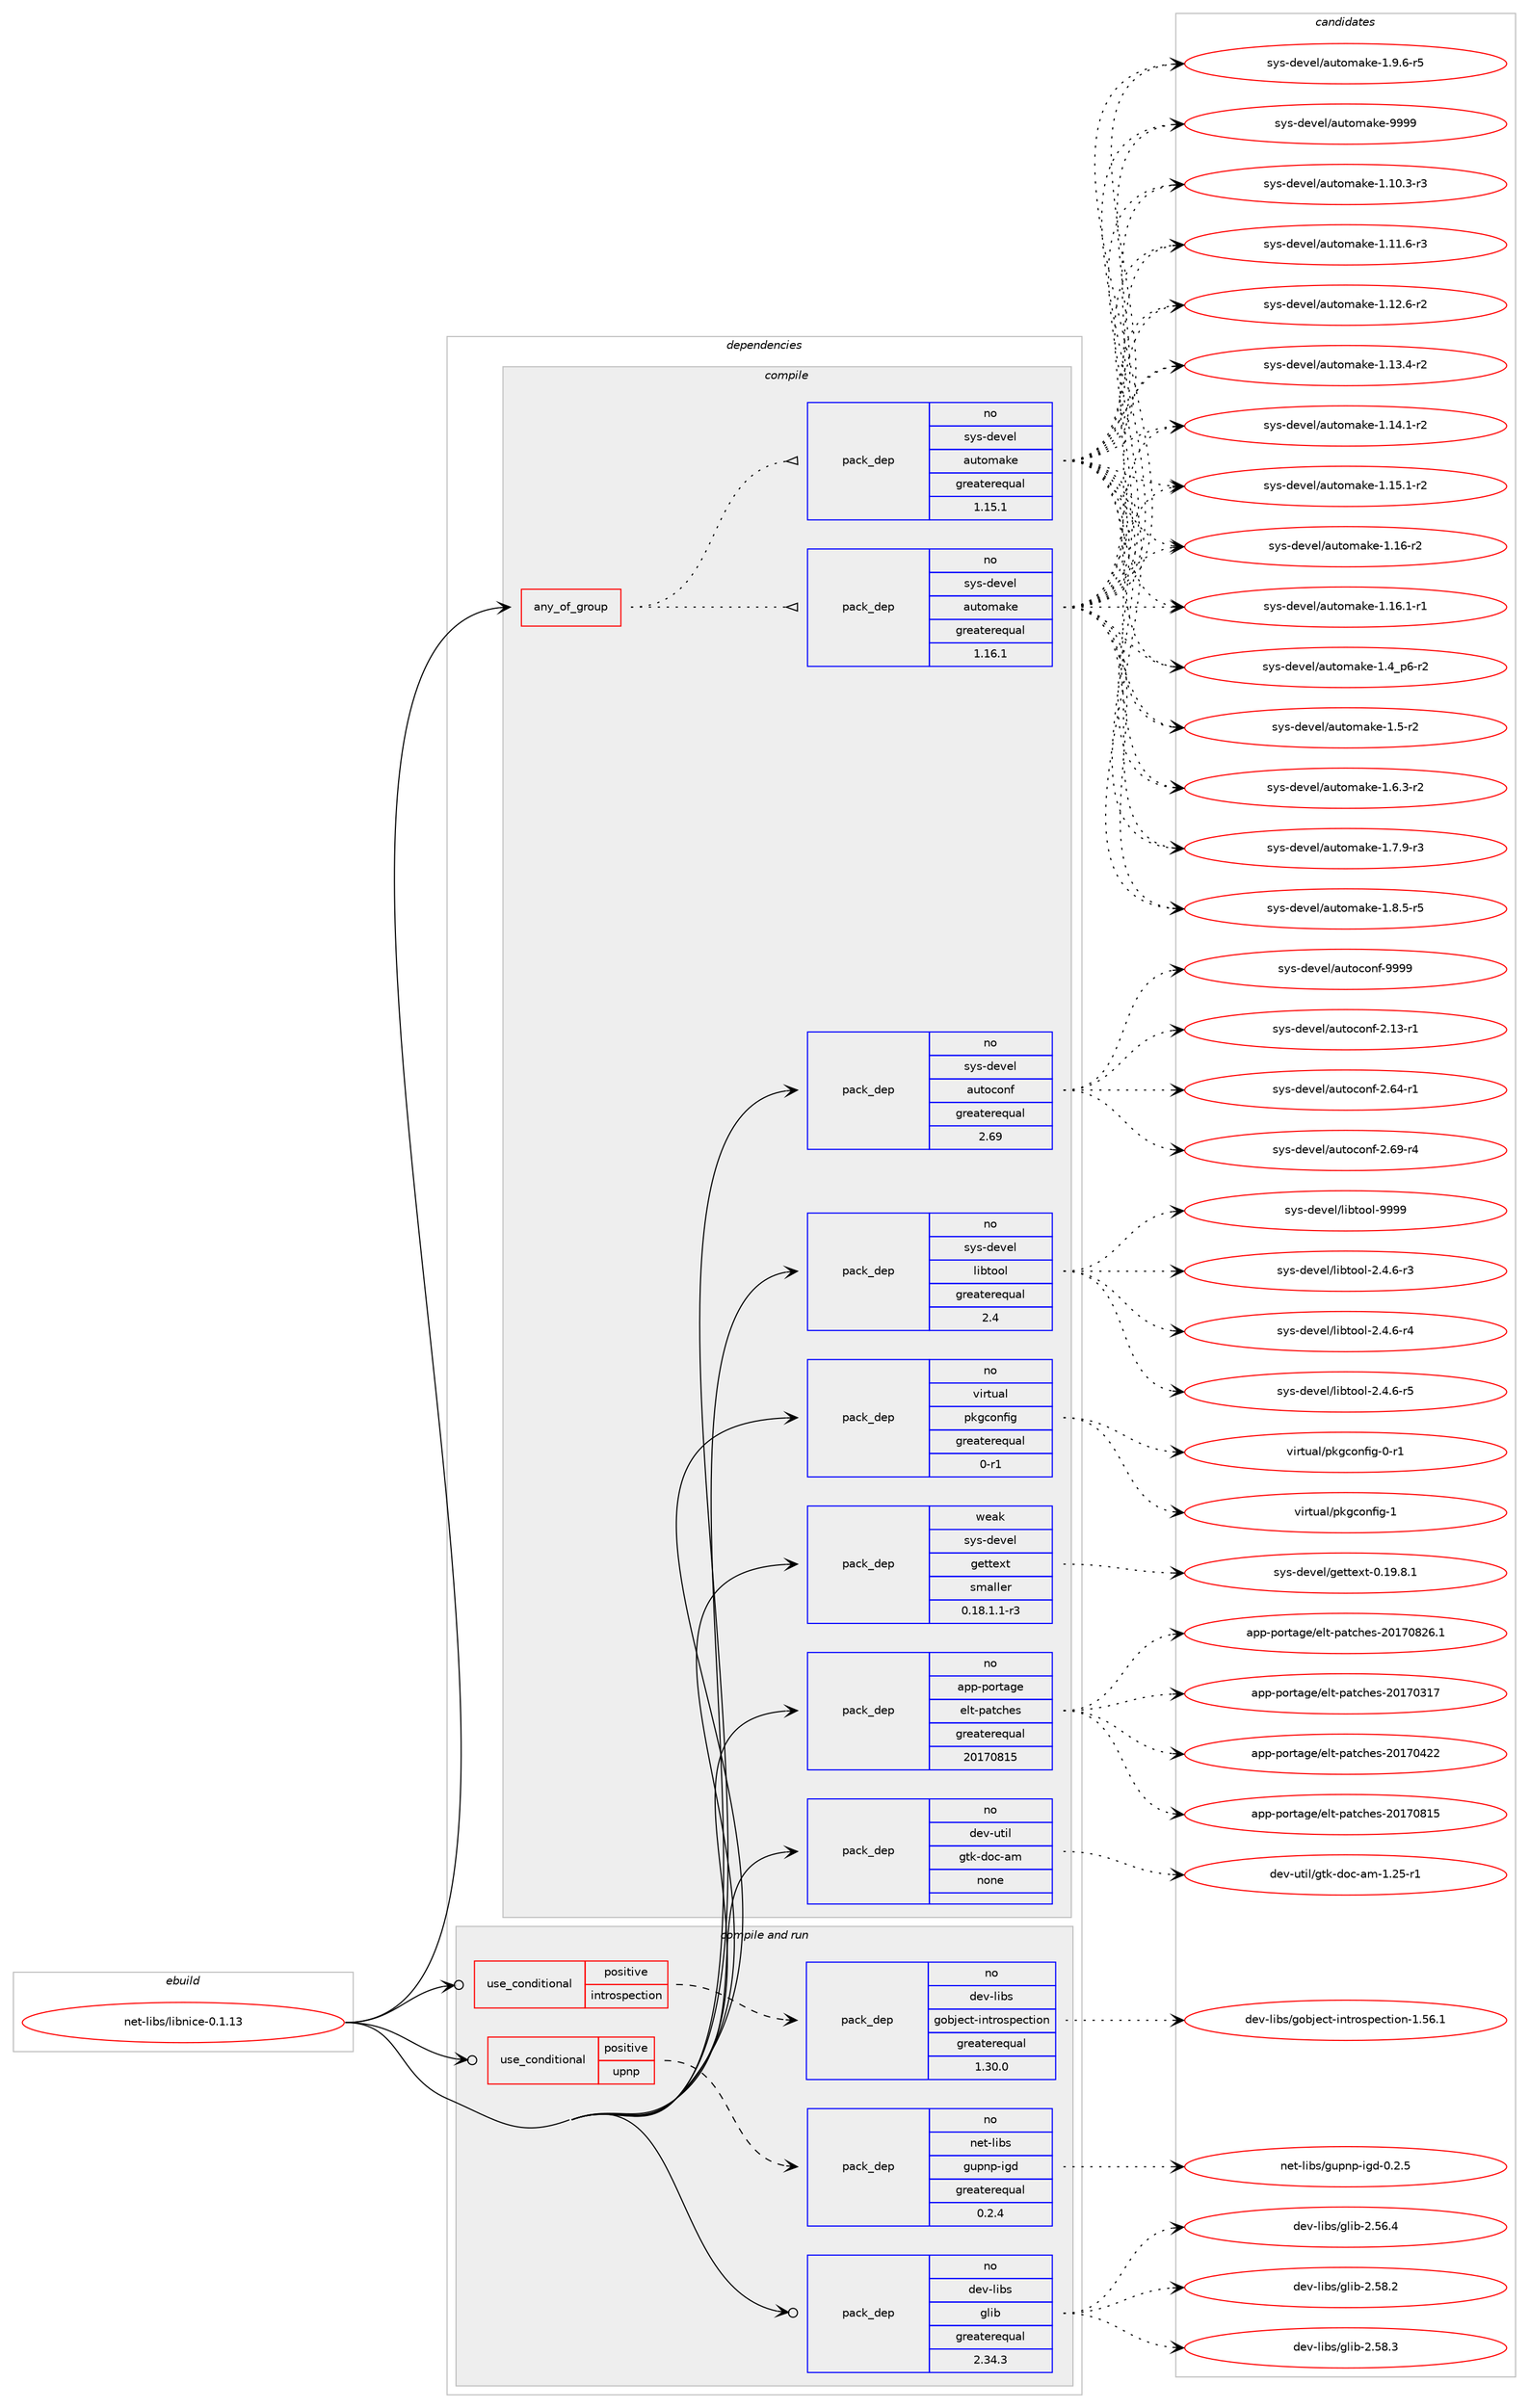 digraph prolog {

# *************
# Graph options
# *************

newrank=true;
concentrate=true;
compound=true;
graph [rankdir=LR,fontname=Helvetica,fontsize=10,ranksep=1.5];#, ranksep=2.5, nodesep=0.2];
edge  [arrowhead=vee];
node  [fontname=Helvetica,fontsize=10];

# **********
# The ebuild
# **********

subgraph cluster_leftcol {
color=gray;
rank=same;
label=<<i>ebuild</i>>;
id [label="net-libs/libnice-0.1.13", color=red, width=4, href="../net-libs/libnice-0.1.13.svg"];
}

# ****************
# The dependencies
# ****************

subgraph cluster_midcol {
color=gray;
label=<<i>dependencies</i>>;
subgraph cluster_compile {
fillcolor="#eeeeee";
style=filled;
label=<<i>compile</i>>;
subgraph any26139 {
dependency1659970 [label=<<TABLE BORDER="0" CELLBORDER="1" CELLSPACING="0" CELLPADDING="4"><TR><TD CELLPADDING="10">any_of_group</TD></TR></TABLE>>, shape=none, color=red];subgraph pack1186809 {
dependency1659971 [label=<<TABLE BORDER="0" CELLBORDER="1" CELLSPACING="0" CELLPADDING="4" WIDTH="220"><TR><TD ROWSPAN="6" CELLPADDING="30">pack_dep</TD></TR><TR><TD WIDTH="110">no</TD></TR><TR><TD>sys-devel</TD></TR><TR><TD>automake</TD></TR><TR><TD>greaterequal</TD></TR><TR><TD>1.16.1</TD></TR></TABLE>>, shape=none, color=blue];
}
dependency1659970:e -> dependency1659971:w [weight=20,style="dotted",arrowhead="oinv"];
subgraph pack1186810 {
dependency1659972 [label=<<TABLE BORDER="0" CELLBORDER="1" CELLSPACING="0" CELLPADDING="4" WIDTH="220"><TR><TD ROWSPAN="6" CELLPADDING="30">pack_dep</TD></TR><TR><TD WIDTH="110">no</TD></TR><TR><TD>sys-devel</TD></TR><TR><TD>automake</TD></TR><TR><TD>greaterequal</TD></TR><TR><TD>1.15.1</TD></TR></TABLE>>, shape=none, color=blue];
}
dependency1659970:e -> dependency1659972:w [weight=20,style="dotted",arrowhead="oinv"];
}
id:e -> dependency1659970:w [weight=20,style="solid",arrowhead="vee"];
subgraph pack1186811 {
dependency1659973 [label=<<TABLE BORDER="0" CELLBORDER="1" CELLSPACING="0" CELLPADDING="4" WIDTH="220"><TR><TD ROWSPAN="6" CELLPADDING="30">pack_dep</TD></TR><TR><TD WIDTH="110">no</TD></TR><TR><TD>app-portage</TD></TR><TR><TD>elt-patches</TD></TR><TR><TD>greaterequal</TD></TR><TR><TD>20170815</TD></TR></TABLE>>, shape=none, color=blue];
}
id:e -> dependency1659973:w [weight=20,style="solid",arrowhead="vee"];
subgraph pack1186812 {
dependency1659974 [label=<<TABLE BORDER="0" CELLBORDER="1" CELLSPACING="0" CELLPADDING="4" WIDTH="220"><TR><TD ROWSPAN="6" CELLPADDING="30">pack_dep</TD></TR><TR><TD WIDTH="110">no</TD></TR><TR><TD>dev-util</TD></TR><TR><TD>gtk-doc-am</TD></TR><TR><TD>none</TD></TR><TR><TD></TD></TR></TABLE>>, shape=none, color=blue];
}
id:e -> dependency1659974:w [weight=20,style="solid",arrowhead="vee"];
subgraph pack1186813 {
dependency1659975 [label=<<TABLE BORDER="0" CELLBORDER="1" CELLSPACING="0" CELLPADDING="4" WIDTH="220"><TR><TD ROWSPAN="6" CELLPADDING="30">pack_dep</TD></TR><TR><TD WIDTH="110">no</TD></TR><TR><TD>sys-devel</TD></TR><TR><TD>autoconf</TD></TR><TR><TD>greaterequal</TD></TR><TR><TD>2.69</TD></TR></TABLE>>, shape=none, color=blue];
}
id:e -> dependency1659975:w [weight=20,style="solid",arrowhead="vee"];
subgraph pack1186814 {
dependency1659976 [label=<<TABLE BORDER="0" CELLBORDER="1" CELLSPACING="0" CELLPADDING="4" WIDTH="220"><TR><TD ROWSPAN="6" CELLPADDING="30">pack_dep</TD></TR><TR><TD WIDTH="110">no</TD></TR><TR><TD>sys-devel</TD></TR><TR><TD>libtool</TD></TR><TR><TD>greaterequal</TD></TR><TR><TD>2.4</TD></TR></TABLE>>, shape=none, color=blue];
}
id:e -> dependency1659976:w [weight=20,style="solid",arrowhead="vee"];
subgraph pack1186815 {
dependency1659977 [label=<<TABLE BORDER="0" CELLBORDER="1" CELLSPACING="0" CELLPADDING="4" WIDTH="220"><TR><TD ROWSPAN="6" CELLPADDING="30">pack_dep</TD></TR><TR><TD WIDTH="110">no</TD></TR><TR><TD>virtual</TD></TR><TR><TD>pkgconfig</TD></TR><TR><TD>greaterequal</TD></TR><TR><TD>0-r1</TD></TR></TABLE>>, shape=none, color=blue];
}
id:e -> dependency1659977:w [weight=20,style="solid",arrowhead="vee"];
subgraph pack1186816 {
dependency1659978 [label=<<TABLE BORDER="0" CELLBORDER="1" CELLSPACING="0" CELLPADDING="4" WIDTH="220"><TR><TD ROWSPAN="6" CELLPADDING="30">pack_dep</TD></TR><TR><TD WIDTH="110">weak</TD></TR><TR><TD>sys-devel</TD></TR><TR><TD>gettext</TD></TR><TR><TD>smaller</TD></TR><TR><TD>0.18.1.1-r3</TD></TR></TABLE>>, shape=none, color=blue];
}
id:e -> dependency1659978:w [weight=20,style="solid",arrowhead="vee"];
}
subgraph cluster_compileandrun {
fillcolor="#eeeeee";
style=filled;
label=<<i>compile and run</i>>;
subgraph cond446234 {
dependency1659979 [label=<<TABLE BORDER="0" CELLBORDER="1" CELLSPACING="0" CELLPADDING="4"><TR><TD ROWSPAN="3" CELLPADDING="10">use_conditional</TD></TR><TR><TD>positive</TD></TR><TR><TD>introspection</TD></TR></TABLE>>, shape=none, color=red];
subgraph pack1186817 {
dependency1659980 [label=<<TABLE BORDER="0" CELLBORDER="1" CELLSPACING="0" CELLPADDING="4" WIDTH="220"><TR><TD ROWSPAN="6" CELLPADDING="30">pack_dep</TD></TR><TR><TD WIDTH="110">no</TD></TR><TR><TD>dev-libs</TD></TR><TR><TD>gobject-introspection</TD></TR><TR><TD>greaterequal</TD></TR><TR><TD>1.30.0</TD></TR></TABLE>>, shape=none, color=blue];
}
dependency1659979:e -> dependency1659980:w [weight=20,style="dashed",arrowhead="vee"];
}
id:e -> dependency1659979:w [weight=20,style="solid",arrowhead="odotvee"];
subgraph cond446235 {
dependency1659981 [label=<<TABLE BORDER="0" CELLBORDER="1" CELLSPACING="0" CELLPADDING="4"><TR><TD ROWSPAN="3" CELLPADDING="10">use_conditional</TD></TR><TR><TD>positive</TD></TR><TR><TD>upnp</TD></TR></TABLE>>, shape=none, color=red];
subgraph pack1186818 {
dependency1659982 [label=<<TABLE BORDER="0" CELLBORDER="1" CELLSPACING="0" CELLPADDING="4" WIDTH="220"><TR><TD ROWSPAN="6" CELLPADDING="30">pack_dep</TD></TR><TR><TD WIDTH="110">no</TD></TR><TR><TD>net-libs</TD></TR><TR><TD>gupnp-igd</TD></TR><TR><TD>greaterequal</TD></TR><TR><TD>0.2.4</TD></TR></TABLE>>, shape=none, color=blue];
}
dependency1659981:e -> dependency1659982:w [weight=20,style="dashed",arrowhead="vee"];
}
id:e -> dependency1659981:w [weight=20,style="solid",arrowhead="odotvee"];
subgraph pack1186819 {
dependency1659983 [label=<<TABLE BORDER="0" CELLBORDER="1" CELLSPACING="0" CELLPADDING="4" WIDTH="220"><TR><TD ROWSPAN="6" CELLPADDING="30">pack_dep</TD></TR><TR><TD WIDTH="110">no</TD></TR><TR><TD>dev-libs</TD></TR><TR><TD>glib</TD></TR><TR><TD>greaterequal</TD></TR><TR><TD>2.34.3</TD></TR></TABLE>>, shape=none, color=blue];
}
id:e -> dependency1659983:w [weight=20,style="solid",arrowhead="odotvee"];
}
subgraph cluster_run {
fillcolor="#eeeeee";
style=filled;
label=<<i>run</i>>;
}
}

# **************
# The candidates
# **************

subgraph cluster_choices {
rank=same;
color=gray;
label=<<i>candidates</i>>;

subgraph choice1186809 {
color=black;
nodesep=1;
choice11512111545100101118101108479711711611110997107101454946494846514511451 [label="sys-devel/automake-1.10.3-r3", color=red, width=4,href="../sys-devel/automake-1.10.3-r3.svg"];
choice11512111545100101118101108479711711611110997107101454946494946544511451 [label="sys-devel/automake-1.11.6-r3", color=red, width=4,href="../sys-devel/automake-1.11.6-r3.svg"];
choice11512111545100101118101108479711711611110997107101454946495046544511450 [label="sys-devel/automake-1.12.6-r2", color=red, width=4,href="../sys-devel/automake-1.12.6-r2.svg"];
choice11512111545100101118101108479711711611110997107101454946495146524511450 [label="sys-devel/automake-1.13.4-r2", color=red, width=4,href="../sys-devel/automake-1.13.4-r2.svg"];
choice11512111545100101118101108479711711611110997107101454946495246494511450 [label="sys-devel/automake-1.14.1-r2", color=red, width=4,href="../sys-devel/automake-1.14.1-r2.svg"];
choice11512111545100101118101108479711711611110997107101454946495346494511450 [label="sys-devel/automake-1.15.1-r2", color=red, width=4,href="../sys-devel/automake-1.15.1-r2.svg"];
choice1151211154510010111810110847971171161111099710710145494649544511450 [label="sys-devel/automake-1.16-r2", color=red, width=4,href="../sys-devel/automake-1.16-r2.svg"];
choice11512111545100101118101108479711711611110997107101454946495446494511449 [label="sys-devel/automake-1.16.1-r1", color=red, width=4,href="../sys-devel/automake-1.16.1-r1.svg"];
choice115121115451001011181011084797117116111109971071014549465295112544511450 [label="sys-devel/automake-1.4_p6-r2", color=red, width=4,href="../sys-devel/automake-1.4_p6-r2.svg"];
choice11512111545100101118101108479711711611110997107101454946534511450 [label="sys-devel/automake-1.5-r2", color=red, width=4,href="../sys-devel/automake-1.5-r2.svg"];
choice115121115451001011181011084797117116111109971071014549465446514511450 [label="sys-devel/automake-1.6.3-r2", color=red, width=4,href="../sys-devel/automake-1.6.3-r2.svg"];
choice115121115451001011181011084797117116111109971071014549465546574511451 [label="sys-devel/automake-1.7.9-r3", color=red, width=4,href="../sys-devel/automake-1.7.9-r3.svg"];
choice115121115451001011181011084797117116111109971071014549465646534511453 [label="sys-devel/automake-1.8.5-r5", color=red, width=4,href="../sys-devel/automake-1.8.5-r5.svg"];
choice115121115451001011181011084797117116111109971071014549465746544511453 [label="sys-devel/automake-1.9.6-r5", color=red, width=4,href="../sys-devel/automake-1.9.6-r5.svg"];
choice115121115451001011181011084797117116111109971071014557575757 [label="sys-devel/automake-9999", color=red, width=4,href="../sys-devel/automake-9999.svg"];
dependency1659971:e -> choice11512111545100101118101108479711711611110997107101454946494846514511451:w [style=dotted,weight="100"];
dependency1659971:e -> choice11512111545100101118101108479711711611110997107101454946494946544511451:w [style=dotted,weight="100"];
dependency1659971:e -> choice11512111545100101118101108479711711611110997107101454946495046544511450:w [style=dotted,weight="100"];
dependency1659971:e -> choice11512111545100101118101108479711711611110997107101454946495146524511450:w [style=dotted,weight="100"];
dependency1659971:e -> choice11512111545100101118101108479711711611110997107101454946495246494511450:w [style=dotted,weight="100"];
dependency1659971:e -> choice11512111545100101118101108479711711611110997107101454946495346494511450:w [style=dotted,weight="100"];
dependency1659971:e -> choice1151211154510010111810110847971171161111099710710145494649544511450:w [style=dotted,weight="100"];
dependency1659971:e -> choice11512111545100101118101108479711711611110997107101454946495446494511449:w [style=dotted,weight="100"];
dependency1659971:e -> choice115121115451001011181011084797117116111109971071014549465295112544511450:w [style=dotted,weight="100"];
dependency1659971:e -> choice11512111545100101118101108479711711611110997107101454946534511450:w [style=dotted,weight="100"];
dependency1659971:e -> choice115121115451001011181011084797117116111109971071014549465446514511450:w [style=dotted,weight="100"];
dependency1659971:e -> choice115121115451001011181011084797117116111109971071014549465546574511451:w [style=dotted,weight="100"];
dependency1659971:e -> choice115121115451001011181011084797117116111109971071014549465646534511453:w [style=dotted,weight="100"];
dependency1659971:e -> choice115121115451001011181011084797117116111109971071014549465746544511453:w [style=dotted,weight="100"];
dependency1659971:e -> choice115121115451001011181011084797117116111109971071014557575757:w [style=dotted,weight="100"];
}
subgraph choice1186810 {
color=black;
nodesep=1;
choice11512111545100101118101108479711711611110997107101454946494846514511451 [label="sys-devel/automake-1.10.3-r3", color=red, width=4,href="../sys-devel/automake-1.10.3-r3.svg"];
choice11512111545100101118101108479711711611110997107101454946494946544511451 [label="sys-devel/automake-1.11.6-r3", color=red, width=4,href="../sys-devel/automake-1.11.6-r3.svg"];
choice11512111545100101118101108479711711611110997107101454946495046544511450 [label="sys-devel/automake-1.12.6-r2", color=red, width=4,href="../sys-devel/automake-1.12.6-r2.svg"];
choice11512111545100101118101108479711711611110997107101454946495146524511450 [label="sys-devel/automake-1.13.4-r2", color=red, width=4,href="../sys-devel/automake-1.13.4-r2.svg"];
choice11512111545100101118101108479711711611110997107101454946495246494511450 [label="sys-devel/automake-1.14.1-r2", color=red, width=4,href="../sys-devel/automake-1.14.1-r2.svg"];
choice11512111545100101118101108479711711611110997107101454946495346494511450 [label="sys-devel/automake-1.15.1-r2", color=red, width=4,href="../sys-devel/automake-1.15.1-r2.svg"];
choice1151211154510010111810110847971171161111099710710145494649544511450 [label="sys-devel/automake-1.16-r2", color=red, width=4,href="../sys-devel/automake-1.16-r2.svg"];
choice11512111545100101118101108479711711611110997107101454946495446494511449 [label="sys-devel/automake-1.16.1-r1", color=red, width=4,href="../sys-devel/automake-1.16.1-r1.svg"];
choice115121115451001011181011084797117116111109971071014549465295112544511450 [label="sys-devel/automake-1.4_p6-r2", color=red, width=4,href="../sys-devel/automake-1.4_p6-r2.svg"];
choice11512111545100101118101108479711711611110997107101454946534511450 [label="sys-devel/automake-1.5-r2", color=red, width=4,href="../sys-devel/automake-1.5-r2.svg"];
choice115121115451001011181011084797117116111109971071014549465446514511450 [label="sys-devel/automake-1.6.3-r2", color=red, width=4,href="../sys-devel/automake-1.6.3-r2.svg"];
choice115121115451001011181011084797117116111109971071014549465546574511451 [label="sys-devel/automake-1.7.9-r3", color=red, width=4,href="../sys-devel/automake-1.7.9-r3.svg"];
choice115121115451001011181011084797117116111109971071014549465646534511453 [label="sys-devel/automake-1.8.5-r5", color=red, width=4,href="../sys-devel/automake-1.8.5-r5.svg"];
choice115121115451001011181011084797117116111109971071014549465746544511453 [label="sys-devel/automake-1.9.6-r5", color=red, width=4,href="../sys-devel/automake-1.9.6-r5.svg"];
choice115121115451001011181011084797117116111109971071014557575757 [label="sys-devel/automake-9999", color=red, width=4,href="../sys-devel/automake-9999.svg"];
dependency1659972:e -> choice11512111545100101118101108479711711611110997107101454946494846514511451:w [style=dotted,weight="100"];
dependency1659972:e -> choice11512111545100101118101108479711711611110997107101454946494946544511451:w [style=dotted,weight="100"];
dependency1659972:e -> choice11512111545100101118101108479711711611110997107101454946495046544511450:w [style=dotted,weight="100"];
dependency1659972:e -> choice11512111545100101118101108479711711611110997107101454946495146524511450:w [style=dotted,weight="100"];
dependency1659972:e -> choice11512111545100101118101108479711711611110997107101454946495246494511450:w [style=dotted,weight="100"];
dependency1659972:e -> choice11512111545100101118101108479711711611110997107101454946495346494511450:w [style=dotted,weight="100"];
dependency1659972:e -> choice1151211154510010111810110847971171161111099710710145494649544511450:w [style=dotted,weight="100"];
dependency1659972:e -> choice11512111545100101118101108479711711611110997107101454946495446494511449:w [style=dotted,weight="100"];
dependency1659972:e -> choice115121115451001011181011084797117116111109971071014549465295112544511450:w [style=dotted,weight="100"];
dependency1659972:e -> choice11512111545100101118101108479711711611110997107101454946534511450:w [style=dotted,weight="100"];
dependency1659972:e -> choice115121115451001011181011084797117116111109971071014549465446514511450:w [style=dotted,weight="100"];
dependency1659972:e -> choice115121115451001011181011084797117116111109971071014549465546574511451:w [style=dotted,weight="100"];
dependency1659972:e -> choice115121115451001011181011084797117116111109971071014549465646534511453:w [style=dotted,weight="100"];
dependency1659972:e -> choice115121115451001011181011084797117116111109971071014549465746544511453:w [style=dotted,weight="100"];
dependency1659972:e -> choice115121115451001011181011084797117116111109971071014557575757:w [style=dotted,weight="100"];
}
subgraph choice1186811 {
color=black;
nodesep=1;
choice97112112451121111141169710310147101108116451129711699104101115455048495548514955 [label="app-portage/elt-patches-20170317", color=red, width=4,href="../app-portage/elt-patches-20170317.svg"];
choice97112112451121111141169710310147101108116451129711699104101115455048495548525050 [label="app-portage/elt-patches-20170422", color=red, width=4,href="../app-portage/elt-patches-20170422.svg"];
choice97112112451121111141169710310147101108116451129711699104101115455048495548564953 [label="app-portage/elt-patches-20170815", color=red, width=4,href="../app-portage/elt-patches-20170815.svg"];
choice971121124511211111411697103101471011081164511297116991041011154550484955485650544649 [label="app-portage/elt-patches-20170826.1", color=red, width=4,href="../app-portage/elt-patches-20170826.1.svg"];
dependency1659973:e -> choice97112112451121111141169710310147101108116451129711699104101115455048495548514955:w [style=dotted,weight="100"];
dependency1659973:e -> choice97112112451121111141169710310147101108116451129711699104101115455048495548525050:w [style=dotted,weight="100"];
dependency1659973:e -> choice97112112451121111141169710310147101108116451129711699104101115455048495548564953:w [style=dotted,weight="100"];
dependency1659973:e -> choice971121124511211111411697103101471011081164511297116991041011154550484955485650544649:w [style=dotted,weight="100"];
}
subgraph choice1186812 {
color=black;
nodesep=1;
choice10010111845117116105108471031161074510011199459710945494650534511449 [label="dev-util/gtk-doc-am-1.25-r1", color=red, width=4,href="../dev-util/gtk-doc-am-1.25-r1.svg"];
dependency1659974:e -> choice10010111845117116105108471031161074510011199459710945494650534511449:w [style=dotted,weight="100"];
}
subgraph choice1186813 {
color=black;
nodesep=1;
choice1151211154510010111810110847971171161119911111010245504649514511449 [label="sys-devel/autoconf-2.13-r1", color=red, width=4,href="../sys-devel/autoconf-2.13-r1.svg"];
choice1151211154510010111810110847971171161119911111010245504654524511449 [label="sys-devel/autoconf-2.64-r1", color=red, width=4,href="../sys-devel/autoconf-2.64-r1.svg"];
choice1151211154510010111810110847971171161119911111010245504654574511452 [label="sys-devel/autoconf-2.69-r4", color=red, width=4,href="../sys-devel/autoconf-2.69-r4.svg"];
choice115121115451001011181011084797117116111991111101024557575757 [label="sys-devel/autoconf-9999", color=red, width=4,href="../sys-devel/autoconf-9999.svg"];
dependency1659975:e -> choice1151211154510010111810110847971171161119911111010245504649514511449:w [style=dotted,weight="100"];
dependency1659975:e -> choice1151211154510010111810110847971171161119911111010245504654524511449:w [style=dotted,weight="100"];
dependency1659975:e -> choice1151211154510010111810110847971171161119911111010245504654574511452:w [style=dotted,weight="100"];
dependency1659975:e -> choice115121115451001011181011084797117116111991111101024557575757:w [style=dotted,weight="100"];
}
subgraph choice1186814 {
color=black;
nodesep=1;
choice1151211154510010111810110847108105981161111111084550465246544511451 [label="sys-devel/libtool-2.4.6-r3", color=red, width=4,href="../sys-devel/libtool-2.4.6-r3.svg"];
choice1151211154510010111810110847108105981161111111084550465246544511452 [label="sys-devel/libtool-2.4.6-r4", color=red, width=4,href="../sys-devel/libtool-2.4.6-r4.svg"];
choice1151211154510010111810110847108105981161111111084550465246544511453 [label="sys-devel/libtool-2.4.6-r5", color=red, width=4,href="../sys-devel/libtool-2.4.6-r5.svg"];
choice1151211154510010111810110847108105981161111111084557575757 [label="sys-devel/libtool-9999", color=red, width=4,href="../sys-devel/libtool-9999.svg"];
dependency1659976:e -> choice1151211154510010111810110847108105981161111111084550465246544511451:w [style=dotted,weight="100"];
dependency1659976:e -> choice1151211154510010111810110847108105981161111111084550465246544511452:w [style=dotted,weight="100"];
dependency1659976:e -> choice1151211154510010111810110847108105981161111111084550465246544511453:w [style=dotted,weight="100"];
dependency1659976:e -> choice1151211154510010111810110847108105981161111111084557575757:w [style=dotted,weight="100"];
}
subgraph choice1186815 {
color=black;
nodesep=1;
choice11810511411611797108471121071039911111010210510345484511449 [label="virtual/pkgconfig-0-r1", color=red, width=4,href="../virtual/pkgconfig-0-r1.svg"];
choice1181051141161179710847112107103991111101021051034549 [label="virtual/pkgconfig-1", color=red, width=4,href="../virtual/pkgconfig-1.svg"];
dependency1659977:e -> choice11810511411611797108471121071039911111010210510345484511449:w [style=dotted,weight="100"];
dependency1659977:e -> choice1181051141161179710847112107103991111101021051034549:w [style=dotted,weight="100"];
}
subgraph choice1186816 {
color=black;
nodesep=1;
choice1151211154510010111810110847103101116116101120116454846495746564649 [label="sys-devel/gettext-0.19.8.1", color=red, width=4,href="../sys-devel/gettext-0.19.8.1.svg"];
dependency1659978:e -> choice1151211154510010111810110847103101116116101120116454846495746564649:w [style=dotted,weight="100"];
}
subgraph choice1186817 {
color=black;
nodesep=1;
choice1001011184510810598115471031119810610199116451051101161141111151121019911610511111045494653544649 [label="dev-libs/gobject-introspection-1.56.1", color=red, width=4,href="../dev-libs/gobject-introspection-1.56.1.svg"];
dependency1659980:e -> choice1001011184510810598115471031119810610199116451051101161141111151121019911610511111045494653544649:w [style=dotted,weight="100"];
}
subgraph choice1186818 {
color=black;
nodesep=1;
choice11010111645108105981154710311711211011245105103100454846504653 [label="net-libs/gupnp-igd-0.2.5", color=red, width=4,href="../net-libs/gupnp-igd-0.2.5.svg"];
dependency1659982:e -> choice11010111645108105981154710311711211011245105103100454846504653:w [style=dotted,weight="100"];
}
subgraph choice1186819 {
color=black;
nodesep=1;
choice1001011184510810598115471031081059845504653544652 [label="dev-libs/glib-2.56.4", color=red, width=4,href="../dev-libs/glib-2.56.4.svg"];
choice1001011184510810598115471031081059845504653564650 [label="dev-libs/glib-2.58.2", color=red, width=4,href="../dev-libs/glib-2.58.2.svg"];
choice1001011184510810598115471031081059845504653564651 [label="dev-libs/glib-2.58.3", color=red, width=4,href="../dev-libs/glib-2.58.3.svg"];
dependency1659983:e -> choice1001011184510810598115471031081059845504653544652:w [style=dotted,weight="100"];
dependency1659983:e -> choice1001011184510810598115471031081059845504653564650:w [style=dotted,weight="100"];
dependency1659983:e -> choice1001011184510810598115471031081059845504653564651:w [style=dotted,weight="100"];
}
}

}
